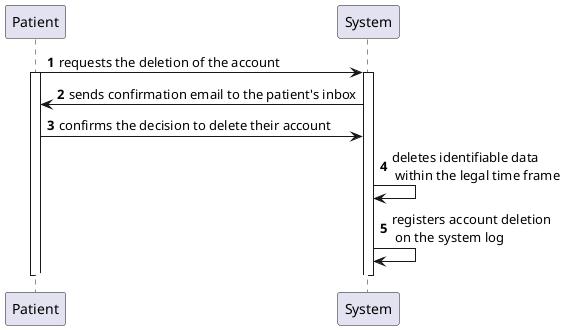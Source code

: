 @startuml
'https://plantuml.com/sequence-diagram

autonumber

participant Patient as PAT
participant System as SYS

PAT -> SYS : requests the deletion of the account
activate PAT
activate SYS

SYS -> PAT : sends confirmation email to the patient's inbox

PAT -> SYS : confirms the decision to delete their account

SYS -> SYS : deletes identifiable data\n within the legal time frame

SYS -> SYS : registers account deletion\n on the system log

autonumber stop
SYS -[#white]> PAT

deactivate PAT
deactivate SYS

@enduml